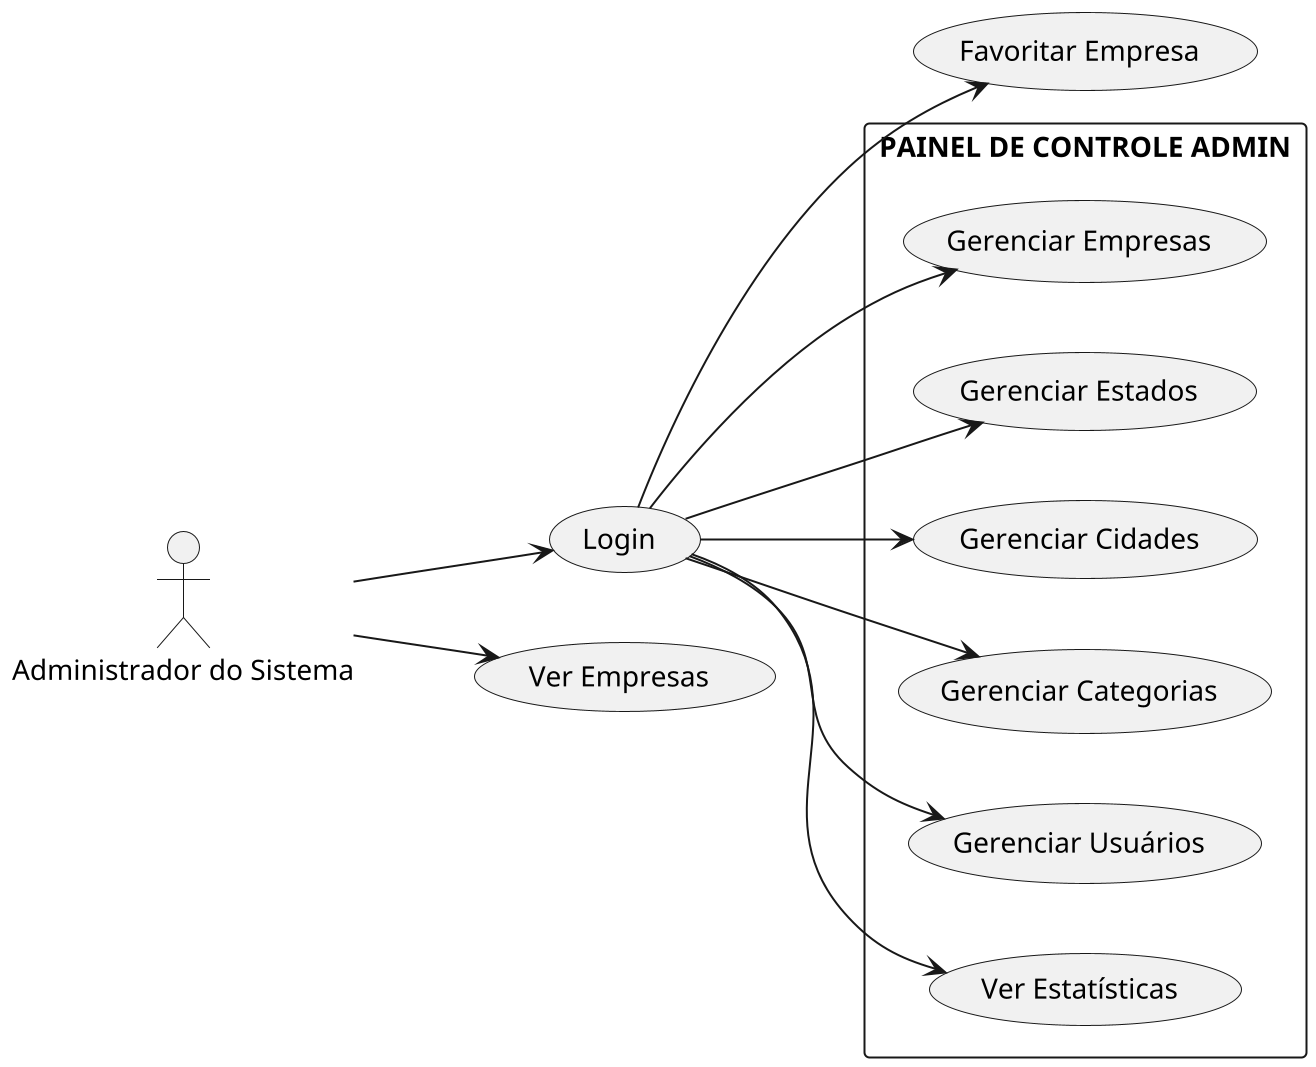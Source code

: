 @startuml
left to right direction
scale 2

Admin as "Administrador do Sistema"

rectangle "PAINEL DE CONTROLE ADMIN" {
    (Gerenciar Empresas) as GerEmpresas
    (Gerenciar Estados) as GerEstados
    (Gerenciar Cidades) as GerCidades
    (Gerenciar Categorias) as GerCategorias
    (Gerenciar Usuários) as GerUsuarios
    (Ver Estatísticas) as VerEstatisticas
}

(Login) as Login
(Ver Empresas) as VerEmpresas
(Favoritar Empresa) as FavEmpresa

Admin --> Login
Admin --> VerEmpresas
Login --> GerEmpresas
Login --> GerEstados
Login --> GerCidades
Login --> GerCategorias
Login --> GerUsuarios
Login --> FavEmpresa
Login --> VerEstatisticas

@enduml